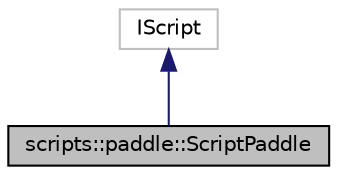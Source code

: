 digraph "scripts::paddle::ScriptPaddle"
{
 // LATEX_PDF_SIZE
  edge [fontname="Helvetica",fontsize="10",labelfontname="Helvetica",labelfontsize="10"];
  node [fontname="Helvetica",fontsize="10",shape=record];
  Node1 [label="scripts::paddle::ScriptPaddle",height=0.2,width=0.4,color="black", fillcolor="grey75", style="filled", fontcolor="black",tooltip="Main game object Class."];
  Node2 -> Node1 [dir="back",color="midnightblue",fontsize="10",style="solid"];
  Node2 [label="IScript",height=0.2,width=0.4,color="grey75", fillcolor="white", style="filled",tooltip=" "];
}
